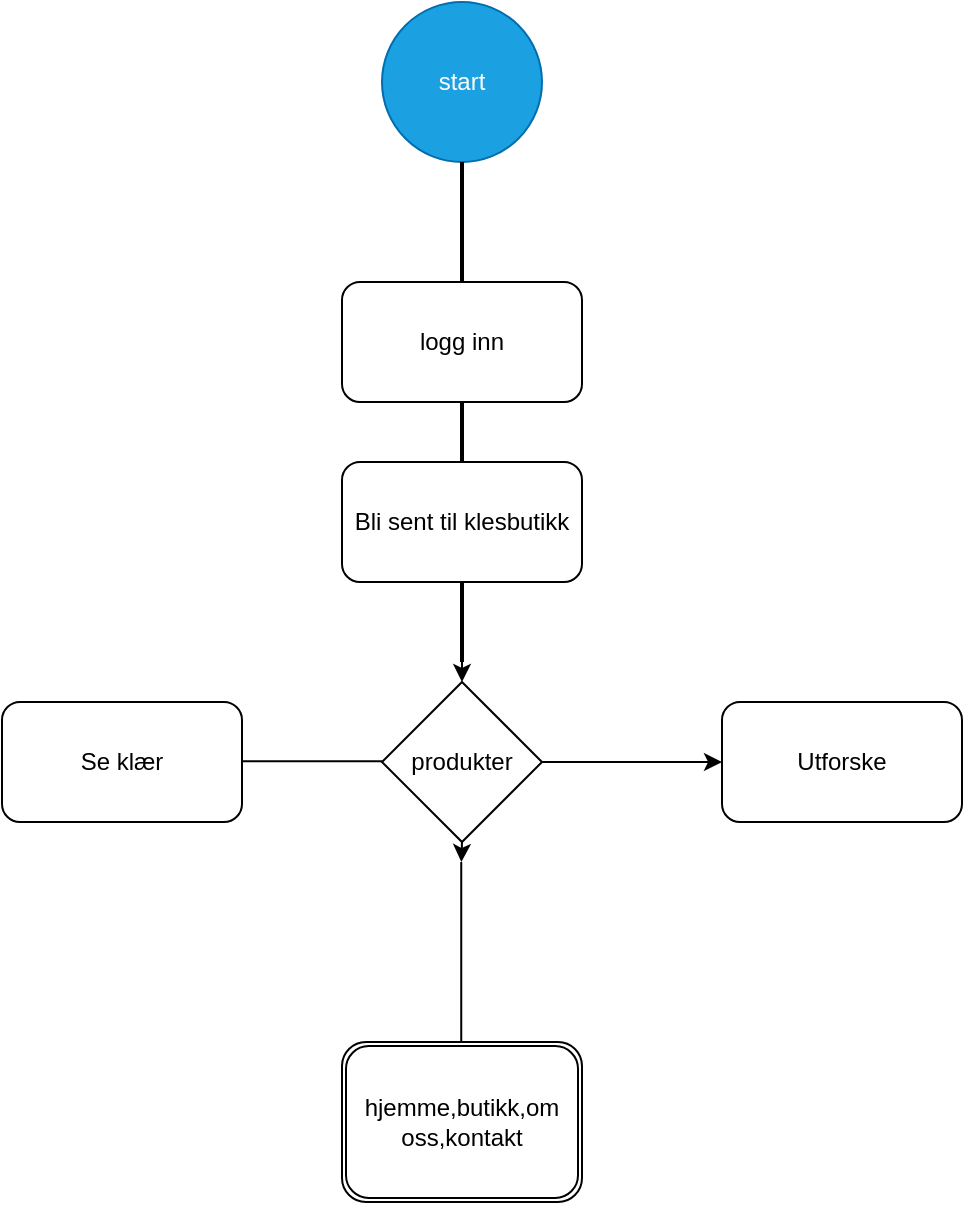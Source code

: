<mxfile version="22.1.8" type="github">
  <diagram name="Page-1" id="c5UgdqmH59fsXJImq2fl">
    <mxGraphModel dx="808" dy="428" grid="1" gridSize="10" guides="1" tooltips="1" connect="1" arrows="1" fold="1" page="1" pageScale="1" pageWidth="827" pageHeight="1169" math="0" shadow="0">
      <root>
        <mxCell id="0" />
        <mxCell id="1" parent="0" />
        <mxCell id="ukpxnibWKMu8RKWQ4isI-1" value="start" style="ellipse;whiteSpace=wrap;html=1;aspect=fixed;fillColor=#1ba1e2;strokeColor=#006EAF;fontColor=#ffffff;" parent="1" vertex="1">
          <mxGeometry x="400" y="310" width="80" height="80" as="geometry" />
        </mxCell>
        <mxCell id="ukpxnibWKMu8RKWQ4isI-3" value="logg inn" style="rounded=1;whiteSpace=wrap;html=1;" parent="1" vertex="1">
          <mxGeometry x="380" y="450" width="120" height="60" as="geometry" />
        </mxCell>
        <mxCell id="ukpxnibWKMu8RKWQ4isI-5" value="" style="endArrow=none;html=1;rounded=0;" parent="1" edge="1">
          <mxGeometry width="50" height="50" relative="1" as="geometry">
            <mxPoint x="330" y="689.62" as="sourcePoint" />
            <mxPoint x="400" y="689.62" as="targetPoint" />
          </mxGeometry>
        </mxCell>
        <mxCell id="ukpxnibWKMu8RKWQ4isI-20" value="" style="edgeStyle=orthogonalEdgeStyle;rounded=0;orthogonalLoop=1;jettySize=auto;html=1;exitX=1;exitY=0.5;exitDx=0;exitDy=0;" parent="1" source="ukpxnibWKMu8RKWQ4isI-24" target="ukpxnibWKMu8RKWQ4isI-19" edge="1">
          <mxGeometry relative="1" as="geometry">
            <mxPoint x="500" y="600" as="sourcePoint" />
          </mxGeometry>
        </mxCell>
        <mxCell id="ukpxnibWKMu8RKWQ4isI-9" value="" style="endArrow=none;html=1;rounded=0;" parent="1" edge="1">
          <mxGeometry width="50" height="50" relative="1" as="geometry">
            <mxPoint x="439.62" y="840" as="sourcePoint" />
            <mxPoint x="439.62" y="740" as="targetPoint" />
            <Array as="points">
              <mxPoint x="439.62" y="790" />
            </Array>
          </mxGeometry>
        </mxCell>
        <mxCell id="ukpxnibWKMu8RKWQ4isI-18" value="Se klær" style="rounded=1;whiteSpace=wrap;html=1;" parent="1" vertex="1">
          <mxGeometry x="210" y="660" width="120" height="60" as="geometry" />
        </mxCell>
        <mxCell id="ukpxnibWKMu8RKWQ4isI-19" value="Utforske" style="whiteSpace=wrap;html=1;rounded=1;" parent="1" vertex="1">
          <mxGeometry x="570" y="660" width="120" height="60" as="geometry" />
        </mxCell>
        <mxCell id="L0sxh5gFCQi2ptvvYLSA-12" style="edgeStyle=orthogonalEdgeStyle;rounded=0;orthogonalLoop=1;jettySize=auto;html=1;exitX=0.5;exitY=1;exitDx=0;exitDy=0;" edge="1" parent="1" source="ukpxnibWKMu8RKWQ4isI-24">
          <mxGeometry relative="1" as="geometry">
            <mxPoint x="439.692" y="740" as="targetPoint" />
          </mxGeometry>
        </mxCell>
        <mxCell id="ukpxnibWKMu8RKWQ4isI-24" value="produkter" style="rhombus;whiteSpace=wrap;html=1;" parent="1" vertex="1">
          <mxGeometry x="400" y="650" width="80" height="80" as="geometry" />
        </mxCell>
        <mxCell id="L0sxh5gFCQi2ptvvYLSA-4" value="" style="line;strokeWidth=2;direction=south;html=1;" vertex="1" parent="1">
          <mxGeometry x="435" y="390" width="10" height="60" as="geometry" />
        </mxCell>
        <mxCell id="L0sxh5gFCQi2ptvvYLSA-5" value="hjemme,butikk,om oss,kontakt&lt;br&gt;" style="shape=ext;double=1;rounded=1;whiteSpace=wrap;html=1;" vertex="1" parent="1">
          <mxGeometry x="380" y="830" width="120" height="80" as="geometry" />
        </mxCell>
        <mxCell id="L0sxh5gFCQi2ptvvYLSA-8" value="Bli sent til klesbutikk" style="rounded=1;whiteSpace=wrap;html=1;" vertex="1" parent="1">
          <mxGeometry x="380" y="540" width="120" height="60" as="geometry" />
        </mxCell>
        <mxCell id="L0sxh5gFCQi2ptvvYLSA-9" value="" style="line;strokeWidth=2;direction=south;html=1;" vertex="1" parent="1">
          <mxGeometry x="435" y="510" width="10" height="30" as="geometry" />
        </mxCell>
        <mxCell id="L0sxh5gFCQi2ptvvYLSA-15" style="edgeStyle=orthogonalEdgeStyle;rounded=0;orthogonalLoop=1;jettySize=auto;html=1;exitX=1;exitY=0.5;exitDx=0;exitDy=0;exitPerimeter=0;entryX=0.5;entryY=0;entryDx=0;entryDy=0;" edge="1" parent="1" source="L0sxh5gFCQi2ptvvYLSA-14" target="ukpxnibWKMu8RKWQ4isI-24">
          <mxGeometry relative="1" as="geometry" />
        </mxCell>
        <mxCell id="L0sxh5gFCQi2ptvvYLSA-14" value="" style="line;strokeWidth=2;direction=south;html=1;" vertex="1" parent="1">
          <mxGeometry x="435" y="600" width="10" height="40" as="geometry" />
        </mxCell>
      </root>
    </mxGraphModel>
  </diagram>
</mxfile>
